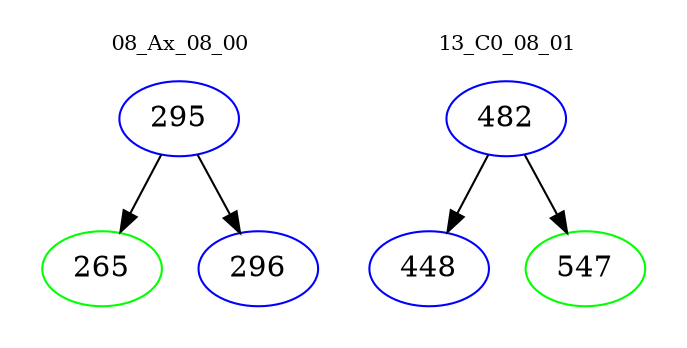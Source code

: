 digraph{
subgraph cluster_0 {
color = white
label = "08_Ax_08_00";
fontsize=10;
T0_295 [label="295", color="blue"]
T0_295 -> T0_265 [color="black"]
T0_265 [label="265", color="green"]
T0_295 -> T0_296 [color="black"]
T0_296 [label="296", color="blue"]
}
subgraph cluster_1 {
color = white
label = "13_C0_08_01";
fontsize=10;
T1_482 [label="482", color="blue"]
T1_482 -> T1_448 [color="black"]
T1_448 [label="448", color="blue"]
T1_482 -> T1_547 [color="black"]
T1_547 [label="547", color="green"]
}
}
